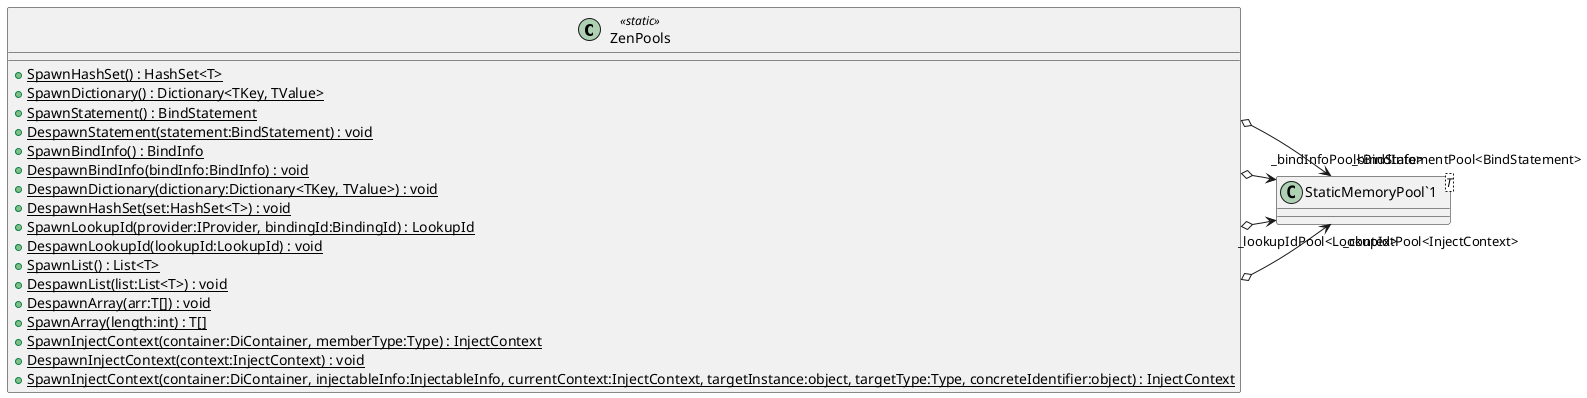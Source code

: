 @startuml
class ZenPools <<static>> {
    + {static} SpawnHashSet() : HashSet<T>
    + {static} SpawnDictionary() : Dictionary<TKey, TValue>
    + {static} SpawnStatement() : BindStatement
    + {static} DespawnStatement(statement:BindStatement) : void
    + {static} SpawnBindInfo() : BindInfo
    + {static} DespawnBindInfo(bindInfo:BindInfo) : void
    + {static} DespawnDictionary(dictionary:Dictionary<TKey, TValue>) : void
    + {static} DespawnHashSet(set:HashSet<T>) : void
    + {static} SpawnLookupId(provider:IProvider, bindingId:BindingId) : LookupId
    + {static} DespawnLookupId(lookupId:LookupId) : void
    + {static} SpawnList() : List<T>
    + {static} DespawnList(list:List<T>) : void
    + {static} DespawnArray(arr:T[]) : void
    + {static} SpawnArray(length:int) : T[]
    + {static} SpawnInjectContext(container:DiContainer, memberType:Type) : InjectContext
    + {static} DespawnInjectContext(context:InjectContext) : void
    + {static} SpawnInjectContext(container:DiContainer, injectableInfo:InjectableInfo, currentContext:InjectContext, targetInstance:object, targetType:Type, concreteIdentifier:object) : InjectContext
}
class "StaticMemoryPool`1"<T> {
}
ZenPools o-> "_contextPool<InjectContext>" "StaticMemoryPool`1"
ZenPools o-> "_lookupIdPool<LookupId>" "StaticMemoryPool`1"
ZenPools o-> "_bindInfoPool<BindInfo>" "StaticMemoryPool`1"
ZenPools o-> "_bindStatementPool<BindStatement>" "StaticMemoryPool`1"
@enduml
